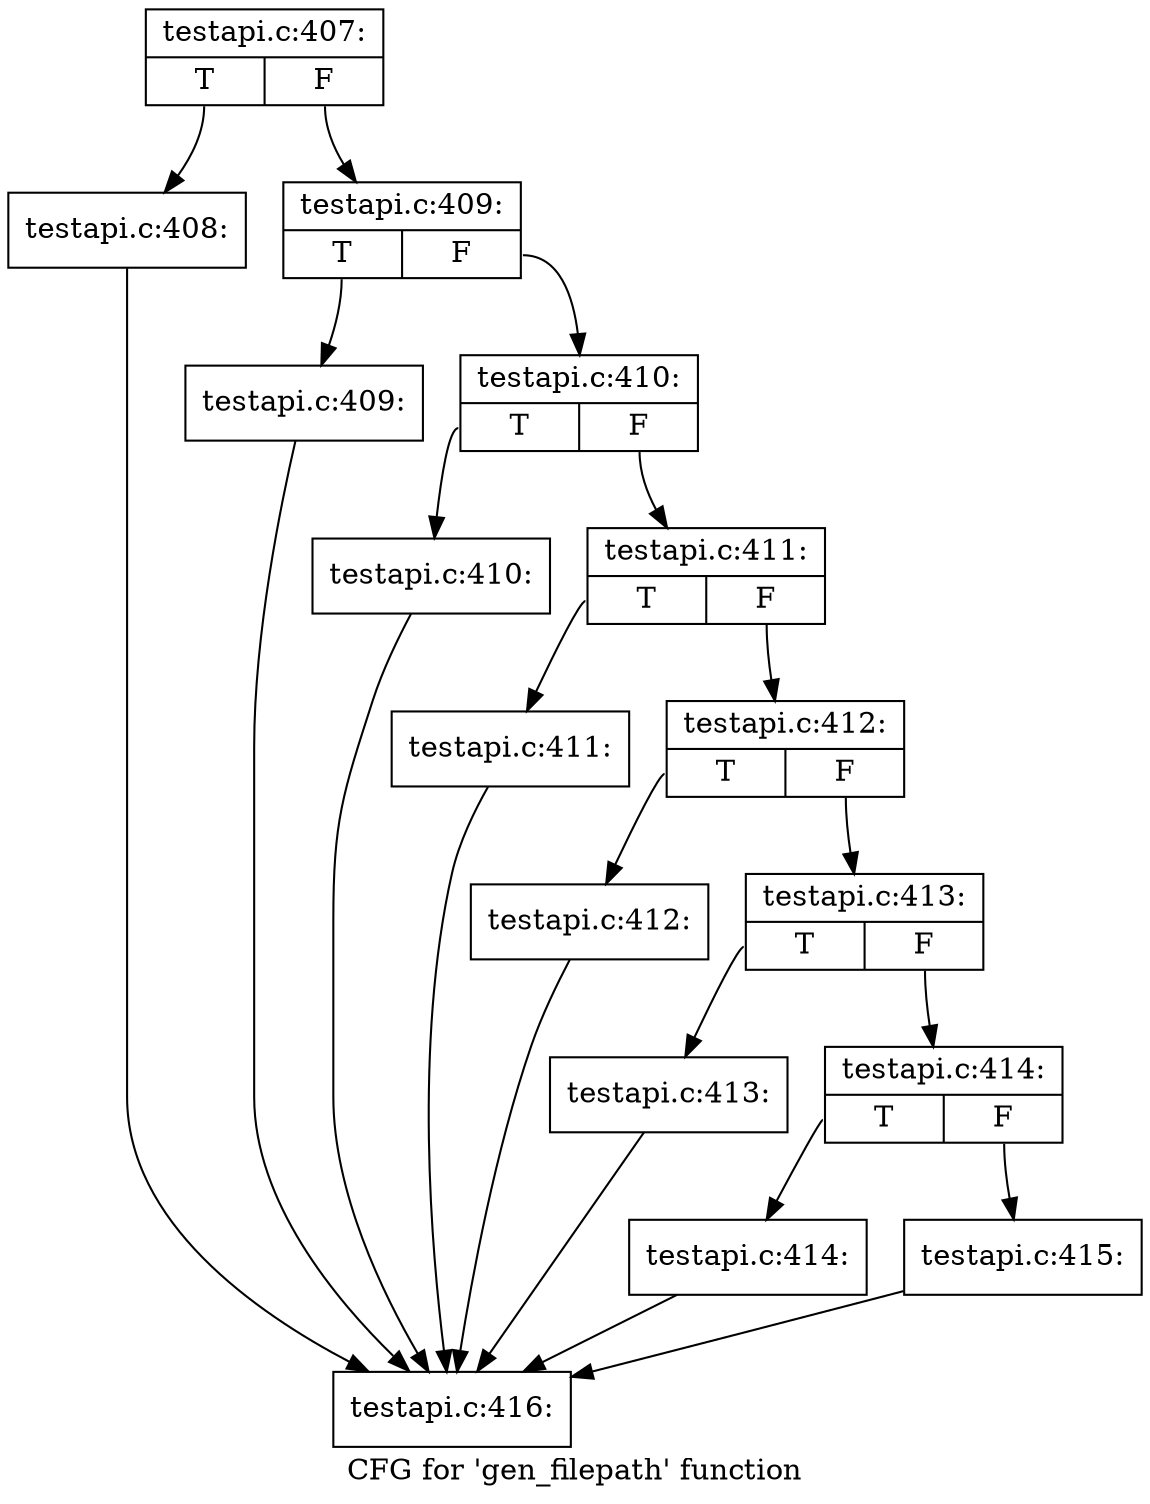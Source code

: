 digraph "CFG for 'gen_filepath' function" {
	label="CFG for 'gen_filepath' function";

	Node0x40c9d30 [shape=record,label="{testapi.c:407:|{<s0>T|<s1>F}}"];
	Node0x40c9d30:s0 -> Node0x40c9f10;
	Node0x40c9d30:s1 -> Node0x40c9f60;
	Node0x40c9f10 [shape=record,label="{testapi.c:408:}"];
	Node0x40c9f10 -> Node0x40ca0f0;
	Node0x40c9f60 [shape=record,label="{testapi.c:409:|{<s0>T|<s1>F}}"];
	Node0x40c9f60:s0 -> Node0x40cbd20;
	Node0x40c9f60:s1 -> Node0x40cbd70;
	Node0x40cbd20 [shape=record,label="{testapi.c:409:}"];
	Node0x40cbd20 -> Node0x40ca0f0;
	Node0x40cbd70 [shape=record,label="{testapi.c:410:|{<s0>T|<s1>F}}"];
	Node0x40cbd70:s0 -> Node0x40cc200;
	Node0x40cbd70:s1 -> Node0x40cc250;
	Node0x40cc200 [shape=record,label="{testapi.c:410:}"];
	Node0x40cc200 -> Node0x40ca0f0;
	Node0x40cc250 [shape=record,label="{testapi.c:411:|{<s0>T|<s1>F}}"];
	Node0x40cc250:s0 -> Node0x40cc6e0;
	Node0x40cc250:s1 -> Node0x40cc730;
	Node0x40cc6e0 [shape=record,label="{testapi.c:411:}"];
	Node0x40cc6e0 -> Node0x40ca0f0;
	Node0x40cc730 [shape=record,label="{testapi.c:412:|{<s0>T|<s1>F}}"];
	Node0x40cc730:s0 -> Node0x40ccd40;
	Node0x40cc730:s1 -> Node0x40ccd90;
	Node0x40ccd40 [shape=record,label="{testapi.c:412:}"];
	Node0x40ccd40 -> Node0x40ca0f0;
	Node0x40ccd90 [shape=record,label="{testapi.c:413:|{<s0>T|<s1>F}}"];
	Node0x40ccd90:s0 -> Node0x40cd3a0;
	Node0x40ccd90:s1 -> Node0x40cd3f0;
	Node0x40cd3a0 [shape=record,label="{testapi.c:413:}"];
	Node0x40cd3a0 -> Node0x40ca0f0;
	Node0x40cd3f0 [shape=record,label="{testapi.c:414:|{<s0>T|<s1>F}}"];
	Node0x40cd3f0:s0 -> Node0x40cd880;
	Node0x40cd3f0:s1 -> Node0x40cd8d0;
	Node0x40cd880 [shape=record,label="{testapi.c:414:}"];
	Node0x40cd880 -> Node0x40ca0f0;
	Node0x40cd8d0 [shape=record,label="{testapi.c:415:}"];
	Node0x40cd8d0 -> Node0x40ca0f0;
	Node0x40ca0f0 [shape=record,label="{testapi.c:416:}"];
}

